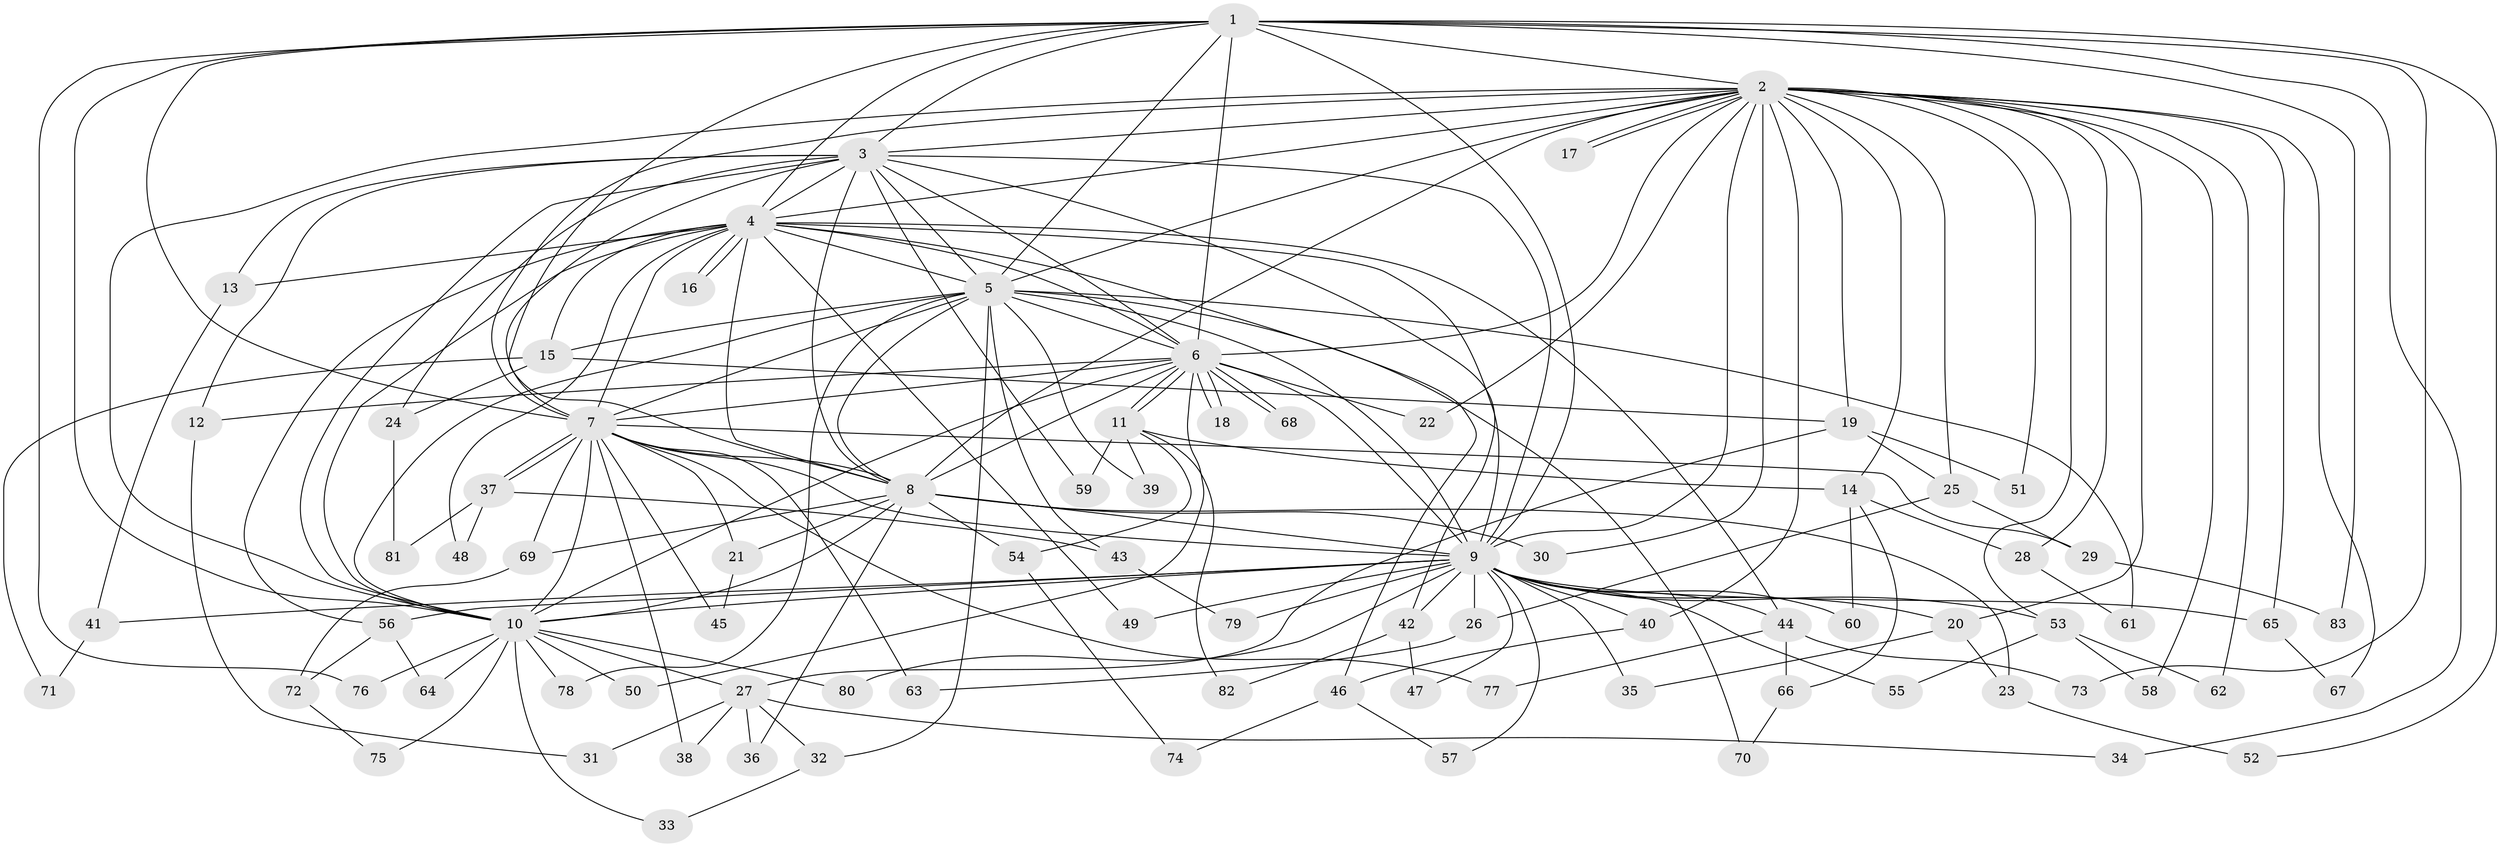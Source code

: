 // coarse degree distribution, {6: 0.08, 24: 0.04, 5: 0.04, 7: 0.04, 3: 0.16, 4: 0.16, 1: 0.16, 2: 0.32}
// Generated by graph-tools (version 1.1) at 2025/50/03/04/25 22:50:00]
// undirected, 83 vertices, 191 edges
graph export_dot {
  node [color=gray90,style=filled];
  1;
  2;
  3;
  4;
  5;
  6;
  7;
  8;
  9;
  10;
  11;
  12;
  13;
  14;
  15;
  16;
  17;
  18;
  19;
  20;
  21;
  22;
  23;
  24;
  25;
  26;
  27;
  28;
  29;
  30;
  31;
  32;
  33;
  34;
  35;
  36;
  37;
  38;
  39;
  40;
  41;
  42;
  43;
  44;
  45;
  46;
  47;
  48;
  49;
  50;
  51;
  52;
  53;
  54;
  55;
  56;
  57;
  58;
  59;
  60;
  61;
  62;
  63;
  64;
  65;
  66;
  67;
  68;
  69;
  70;
  71;
  72;
  73;
  74;
  75;
  76;
  77;
  78;
  79;
  80;
  81;
  82;
  83;
  1 -- 2;
  1 -- 3;
  1 -- 4;
  1 -- 5;
  1 -- 6;
  1 -- 7;
  1 -- 8;
  1 -- 9;
  1 -- 10;
  1 -- 34;
  1 -- 52;
  1 -- 73;
  1 -- 76;
  1 -- 83;
  2 -- 3;
  2 -- 4;
  2 -- 5;
  2 -- 6;
  2 -- 7;
  2 -- 8;
  2 -- 9;
  2 -- 10;
  2 -- 14;
  2 -- 17;
  2 -- 17;
  2 -- 19;
  2 -- 20;
  2 -- 22;
  2 -- 25;
  2 -- 28;
  2 -- 30;
  2 -- 40;
  2 -- 51;
  2 -- 53;
  2 -- 58;
  2 -- 62;
  2 -- 65;
  2 -- 67;
  3 -- 4;
  3 -- 5;
  3 -- 6;
  3 -- 7;
  3 -- 8;
  3 -- 9;
  3 -- 10;
  3 -- 12;
  3 -- 13;
  3 -- 24;
  3 -- 42;
  3 -- 59;
  4 -- 5;
  4 -- 6;
  4 -- 7;
  4 -- 8;
  4 -- 9;
  4 -- 10;
  4 -- 13;
  4 -- 15;
  4 -- 16;
  4 -- 16;
  4 -- 44;
  4 -- 46;
  4 -- 48;
  4 -- 49;
  4 -- 56;
  5 -- 6;
  5 -- 7;
  5 -- 8;
  5 -- 9;
  5 -- 10;
  5 -- 15;
  5 -- 32;
  5 -- 39;
  5 -- 43;
  5 -- 61;
  5 -- 70;
  5 -- 78;
  6 -- 7;
  6 -- 8;
  6 -- 9;
  6 -- 10;
  6 -- 11;
  6 -- 11;
  6 -- 12;
  6 -- 18;
  6 -- 18;
  6 -- 22;
  6 -- 50;
  6 -- 68;
  6 -- 68;
  7 -- 8;
  7 -- 9;
  7 -- 10;
  7 -- 21;
  7 -- 29;
  7 -- 37;
  7 -- 37;
  7 -- 38;
  7 -- 45;
  7 -- 63;
  7 -- 69;
  7 -- 77;
  8 -- 9;
  8 -- 10;
  8 -- 21;
  8 -- 23;
  8 -- 30;
  8 -- 36;
  8 -- 54;
  8 -- 69;
  9 -- 10;
  9 -- 20;
  9 -- 26;
  9 -- 35;
  9 -- 40;
  9 -- 41;
  9 -- 42;
  9 -- 44;
  9 -- 47;
  9 -- 49;
  9 -- 53;
  9 -- 55;
  9 -- 56;
  9 -- 57;
  9 -- 60;
  9 -- 65;
  9 -- 79;
  9 -- 80;
  10 -- 27;
  10 -- 33;
  10 -- 50;
  10 -- 64;
  10 -- 75;
  10 -- 76;
  10 -- 78;
  10 -- 80;
  11 -- 14;
  11 -- 39;
  11 -- 54;
  11 -- 59;
  11 -- 82;
  12 -- 31;
  13 -- 41;
  14 -- 28;
  14 -- 60;
  14 -- 66;
  15 -- 19;
  15 -- 24;
  15 -- 71;
  19 -- 25;
  19 -- 27;
  19 -- 51;
  20 -- 23;
  20 -- 35;
  21 -- 45;
  23 -- 52;
  24 -- 81;
  25 -- 26;
  25 -- 29;
  26 -- 63;
  27 -- 31;
  27 -- 32;
  27 -- 34;
  27 -- 36;
  27 -- 38;
  28 -- 61;
  29 -- 83;
  32 -- 33;
  37 -- 43;
  37 -- 48;
  37 -- 81;
  40 -- 46;
  41 -- 71;
  42 -- 47;
  42 -- 82;
  43 -- 79;
  44 -- 66;
  44 -- 73;
  44 -- 77;
  46 -- 57;
  46 -- 74;
  53 -- 55;
  53 -- 58;
  53 -- 62;
  54 -- 74;
  56 -- 64;
  56 -- 72;
  65 -- 67;
  66 -- 70;
  69 -- 72;
  72 -- 75;
}
